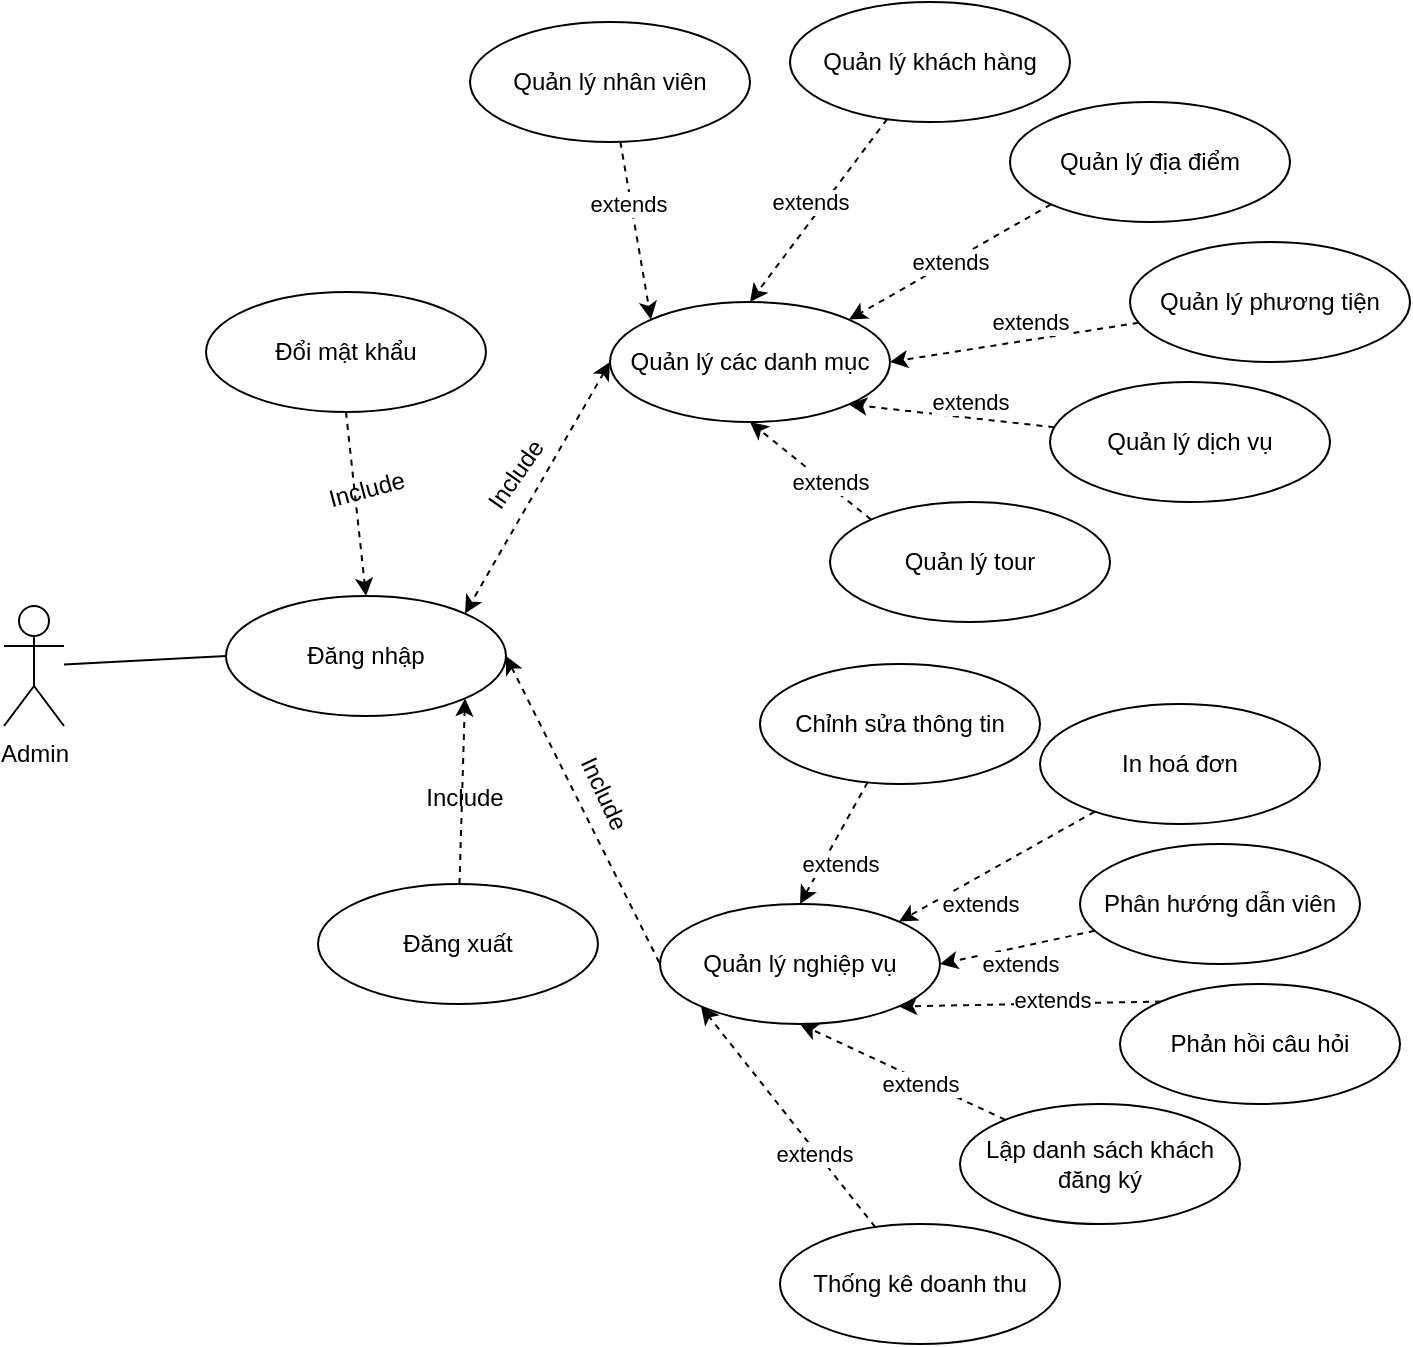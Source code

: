 <mxfile version="20.2.4" type="device"><diagram id="VIHOCJbtQw85GDntAU6G" name="Trang-1"><mxGraphModel dx="1448" dy="963" grid="0" gridSize="10" guides="1" tooltips="1" connect="1" arrows="1" fold="1" page="0" pageScale="1" pageWidth="827" pageHeight="1169" math="0" shadow="0"><root><mxCell id="0"/><mxCell id="1" parent="0"/><mxCell id="QB4yn-b6iSIOvacy57Sv-8" style="edgeStyle=none;rounded=0;orthogonalLoop=1;jettySize=auto;html=1;entryX=0;entryY=0.5;entryDx=0;entryDy=0;endArrow=none;endFill=0;exitX=1;exitY=0.5;exitDx=0;exitDy=0;startArrow=classic;startFill=1;dashed=1;" parent="1" source="QB4yn-b6iSIOvacy57Sv-22" target="QB4yn-b6iSIOvacy57Sv-5" edge="1"><mxGeometry relative="1" as="geometry"><mxPoint x="123" y="47" as="sourcePoint"/></mxGeometry></mxCell><mxCell id="QB4yn-b6iSIOvacy57Sv-9" style="edgeStyle=none;rounded=0;orthogonalLoop=1;jettySize=auto;html=1;entryX=0;entryY=0.5;entryDx=0;entryDy=0;endArrow=none;endFill=0;" parent="1" source="QB4yn-b6iSIOvacy57Sv-1" target="QB4yn-b6iSIOvacy57Sv-22" edge="1"><mxGeometry relative="1" as="geometry"><mxPoint x="-221" y="137" as="targetPoint"/></mxGeometry></mxCell><mxCell id="QB4yn-b6iSIOvacy57Sv-1" value="Admin" style="shape=umlActor;verticalLabelPosition=bottom;verticalAlign=top;html=1;outlineConnect=0;" parent="1" vertex="1"><mxGeometry x="-133" y="52" width="30" height="60" as="geometry"/></mxCell><mxCell id="YxUUqEc-IDgBjXUJYF17-4" style="edgeStyle=none;rounded=0;orthogonalLoop=1;jettySize=auto;html=1;exitX=0;exitY=0.5;exitDx=0;exitDy=0;entryX=1;entryY=0;entryDx=0;entryDy=0;dashed=1;startArrow=classic;startFill=1;" parent="1" source="QB4yn-b6iSIOvacy57Sv-4" target="QB4yn-b6iSIOvacy57Sv-22" edge="1"><mxGeometry relative="1" as="geometry"/></mxCell><mxCell id="QB4yn-b6iSIOvacy57Sv-4" value="Quản lý các danh mục" style="ellipse;whiteSpace=wrap;html=1;" parent="1" vertex="1"><mxGeometry x="170" y="-100" width="140" height="60" as="geometry"/></mxCell><mxCell id="QB4yn-b6iSIOvacy57Sv-5" value="Quản lý nghiệp vụ" style="ellipse;whiteSpace=wrap;html=1;" parent="1" vertex="1"><mxGeometry x="195" y="201" width="140" height="60" as="geometry"/></mxCell><mxCell id="QB4yn-b6iSIOvacy57Sv-38" style="edgeStyle=none;rounded=0;orthogonalLoop=1;jettySize=auto;html=1;entryX=0;entryY=0;entryDx=0;entryDy=0;dashed=1;" parent="1" source="QB4yn-b6iSIOvacy57Sv-10" target="QB4yn-b6iSIOvacy57Sv-4" edge="1"><mxGeometry relative="1" as="geometry"/></mxCell><mxCell id="_9f8I2V2ujwHueuzJgU8-1" value="extends" style="edgeLabel;html=1;align=center;verticalAlign=middle;resizable=0;points=[];" parent="QB4yn-b6iSIOvacy57Sv-38" vertex="1" connectable="0"><mxGeometry x="-0.31" y="-2" relative="1" as="geometry"><mxPoint as="offset"/></mxGeometry></mxCell><mxCell id="QB4yn-b6iSIOvacy57Sv-10" value="Quản lý nhân viên" style="ellipse;whiteSpace=wrap;html=1;" parent="1" vertex="1"><mxGeometry x="100" y="-240" width="140" height="60" as="geometry"/></mxCell><mxCell id="QB4yn-b6iSIOvacy57Sv-39" style="edgeStyle=none;rounded=0;orthogonalLoop=1;jettySize=auto;html=1;entryX=0.5;entryY=0;entryDx=0;entryDy=0;dashed=1;" parent="1" source="QB4yn-b6iSIOvacy57Sv-11" target="QB4yn-b6iSIOvacy57Sv-4" edge="1"><mxGeometry relative="1" as="geometry"/></mxCell><mxCell id="QB4yn-b6iSIOvacy57Sv-11" value="Quản lý khách hàng" style="ellipse;whiteSpace=wrap;html=1;" parent="1" vertex="1"><mxGeometry x="260" y="-250" width="140" height="60" as="geometry"/></mxCell><mxCell id="QB4yn-b6iSIOvacy57Sv-40" style="edgeStyle=none;rounded=0;orthogonalLoop=1;jettySize=auto;html=1;exitX=0;exitY=1;exitDx=0;exitDy=0;entryX=1;entryY=0;entryDx=0;entryDy=0;dashed=1;" parent="1" source="QB4yn-b6iSIOvacy57Sv-12" target="QB4yn-b6iSIOvacy57Sv-4" edge="1"><mxGeometry relative="1" as="geometry"/></mxCell><mxCell id="QB4yn-b6iSIOvacy57Sv-12" value="Quản lý địa điểm" style="ellipse;whiteSpace=wrap;html=1;" parent="1" vertex="1"><mxGeometry x="370" y="-200" width="140" height="60" as="geometry"/></mxCell><mxCell id="QB4yn-b6iSIOvacy57Sv-41" style="edgeStyle=none;rounded=0;orthogonalLoop=1;jettySize=auto;html=1;entryX=1;entryY=0.5;entryDx=0;entryDy=0;dashed=1;" parent="1" source="QB4yn-b6iSIOvacy57Sv-13" target="QB4yn-b6iSIOvacy57Sv-4" edge="1"><mxGeometry relative="1" as="geometry"/></mxCell><mxCell id="QB4yn-b6iSIOvacy57Sv-13" value="Quản lý phương tiện" style="ellipse;whiteSpace=wrap;html=1;" parent="1" vertex="1"><mxGeometry x="430" y="-130" width="140" height="60" as="geometry"/></mxCell><mxCell id="QB4yn-b6iSIOvacy57Sv-42" style="edgeStyle=none;rounded=0;orthogonalLoop=1;jettySize=auto;html=1;entryX=1;entryY=1;entryDx=0;entryDy=0;dashed=1;" parent="1" source="QB4yn-b6iSIOvacy57Sv-14" target="QB4yn-b6iSIOvacy57Sv-4" edge="1"><mxGeometry relative="1" as="geometry"/></mxCell><mxCell id="QB4yn-b6iSIOvacy57Sv-14" value="Quản lý dịch vụ" style="ellipse;whiteSpace=wrap;html=1;" parent="1" vertex="1"><mxGeometry x="390" y="-60" width="140" height="60" as="geometry"/></mxCell><mxCell id="QB4yn-b6iSIOvacy57Sv-43" style="edgeStyle=none;rounded=0;orthogonalLoop=1;jettySize=auto;html=1;exitX=0;exitY=0;exitDx=0;exitDy=0;entryX=0.5;entryY=1;entryDx=0;entryDy=0;dashed=1;" parent="1" source="QB4yn-b6iSIOvacy57Sv-15" target="QB4yn-b6iSIOvacy57Sv-4" edge="1"><mxGeometry relative="1" as="geometry"/></mxCell><mxCell id="QB4yn-b6iSIOvacy57Sv-15" value="Quản lý tour" style="ellipse;whiteSpace=wrap;html=1;" parent="1" vertex="1"><mxGeometry x="280" width="140" height="60" as="geometry"/></mxCell><mxCell id="QB4yn-b6iSIOvacy57Sv-30" style="edgeStyle=none;rounded=0;orthogonalLoop=1;jettySize=auto;html=1;entryX=0.5;entryY=0;entryDx=0;entryDy=0;dashed=1;" parent="1" source="QB4yn-b6iSIOvacy57Sv-17" target="QB4yn-b6iSIOvacy57Sv-5" edge="1"><mxGeometry relative="1" as="geometry"/></mxCell><mxCell id="QB4yn-b6iSIOvacy57Sv-17" value="Chỉnh sửa thông tin" style="ellipse;whiteSpace=wrap;html=1;" parent="1" vertex="1"><mxGeometry x="245" y="81" width="140" height="60" as="geometry"/></mxCell><mxCell id="QB4yn-b6iSIOvacy57Sv-31" style="edgeStyle=none;rounded=0;orthogonalLoop=1;jettySize=auto;html=1;entryX=1;entryY=0;entryDx=0;entryDy=0;dashed=1;" parent="1" source="QB4yn-b6iSIOvacy57Sv-18" target="QB4yn-b6iSIOvacy57Sv-5" edge="1"><mxGeometry relative="1" as="geometry"/></mxCell><mxCell id="QB4yn-b6iSIOvacy57Sv-18" value="In hoá đơn" style="ellipse;whiteSpace=wrap;html=1;" parent="1" vertex="1"><mxGeometry x="385" y="101" width="140" height="60" as="geometry"/></mxCell><mxCell id="QB4yn-b6iSIOvacy57Sv-32" style="edgeStyle=none;rounded=0;orthogonalLoop=1;jettySize=auto;html=1;entryX=1;entryY=0.5;entryDx=0;entryDy=0;dashed=1;" parent="1" source="QB4yn-b6iSIOvacy57Sv-19" target="QB4yn-b6iSIOvacy57Sv-5" edge="1"><mxGeometry relative="1" as="geometry"/></mxCell><mxCell id="QB4yn-b6iSIOvacy57Sv-19" value="Phân hướng dẫn viên" style="ellipse;whiteSpace=wrap;html=1;" parent="1" vertex="1"><mxGeometry x="405" y="171" width="140" height="60" as="geometry"/></mxCell><mxCell id="QB4yn-b6iSIOvacy57Sv-33" style="edgeStyle=none;rounded=0;orthogonalLoop=1;jettySize=auto;html=1;exitX=0;exitY=0;exitDx=0;exitDy=0;entryX=1;entryY=1;entryDx=0;entryDy=0;dashed=1;" parent="1" source="QB4yn-b6iSIOvacy57Sv-20" target="QB4yn-b6iSIOvacy57Sv-5" edge="1"><mxGeometry relative="1" as="geometry"/></mxCell><mxCell id="QB4yn-b6iSIOvacy57Sv-20" value="Phản hồi câu hỏi" style="ellipse;whiteSpace=wrap;html=1;" parent="1" vertex="1"><mxGeometry x="425" y="241" width="140" height="60" as="geometry"/></mxCell><mxCell id="QB4yn-b6iSIOvacy57Sv-34" style="edgeStyle=none;rounded=0;orthogonalLoop=1;jettySize=auto;html=1;entryX=0.5;entryY=1;entryDx=0;entryDy=0;dashed=1;" parent="1" source="QB4yn-b6iSIOvacy57Sv-21" target="QB4yn-b6iSIOvacy57Sv-5" edge="1"><mxGeometry relative="1" as="geometry"/></mxCell><mxCell id="QB4yn-b6iSIOvacy57Sv-21" value="Lập danh sách khách đăng ký" style="ellipse;whiteSpace=wrap;html=1;" parent="1" vertex="1"><mxGeometry x="345" y="301" width="140" height="60" as="geometry"/></mxCell><mxCell id="QB4yn-b6iSIOvacy57Sv-22" value="Đăng nhập" style="ellipse;whiteSpace=wrap;html=1;" parent="1" vertex="1"><mxGeometry x="-22" y="47" width="140" height="60" as="geometry"/></mxCell><mxCell id="QB4yn-b6iSIOvacy57Sv-36" style="edgeStyle=none;rounded=0;orthogonalLoop=1;jettySize=auto;html=1;dashed=1;entryX=1;entryY=1;entryDx=0;entryDy=0;" parent="1" source="QB4yn-b6iSIOvacy57Sv-23" target="QB4yn-b6iSIOvacy57Sv-22" edge="1"><mxGeometry relative="1" as="geometry"><mxPoint x="-41" y="164" as="targetPoint"/></mxGeometry></mxCell><mxCell id="QB4yn-b6iSIOvacy57Sv-23" value="Đăng xuất" style="ellipse;whiteSpace=wrap;html=1;" parent="1" vertex="1"><mxGeometry x="24" y="191" width="140" height="60" as="geometry"/></mxCell><mxCell id="QB4yn-b6iSIOvacy57Sv-37" style="edgeStyle=none;rounded=0;orthogonalLoop=1;jettySize=auto;html=1;exitX=0.5;exitY=1;exitDx=0;exitDy=0;dashed=1;entryX=0.5;entryY=0;entryDx=0;entryDy=0;" parent="1" source="QB4yn-b6iSIOvacy57Sv-24" target="QB4yn-b6iSIOvacy57Sv-22" edge="1"><mxGeometry relative="1" as="geometry"><mxPoint x="-78" y="189" as="targetPoint"/></mxGeometry></mxCell><mxCell id="QB4yn-b6iSIOvacy57Sv-24" value="Đổi mật khẩu" style="ellipse;whiteSpace=wrap;html=1;" parent="1" vertex="1"><mxGeometry x="-32" y="-105" width="140" height="60" as="geometry"/></mxCell><mxCell id="_9f8I2V2ujwHueuzJgU8-2" value="extends" style="edgeLabel;html=1;align=center;verticalAlign=middle;resizable=0;points=[];" parent="1" vertex="1" connectable="0"><mxGeometry x="270.005" y="-150.004" as="geometry"/></mxCell><mxCell id="_9f8I2V2ujwHueuzJgU8-3" value="extends" style="edgeLabel;html=1;align=center;verticalAlign=middle;resizable=0;points=[];" parent="1" vertex="1" connectable="0"><mxGeometry x="340.005" y="-120.004" as="geometry"/></mxCell><mxCell id="_9f8I2V2ujwHueuzJgU8-4" value="extends" style="edgeLabel;html=1;align=center;verticalAlign=middle;resizable=0;points=[];" parent="1" vertex="1" connectable="0"><mxGeometry x="380.005" y="-90.004" as="geometry"/></mxCell><mxCell id="_9f8I2V2ujwHueuzJgU8-5" value="extends" style="edgeLabel;html=1;align=center;verticalAlign=middle;resizable=0;points=[];" parent="1" vertex="1" connectable="0"><mxGeometry x="350.005" y="-50.004" as="geometry"/></mxCell><mxCell id="_9f8I2V2ujwHueuzJgU8-6" value="extends" style="edgeLabel;html=1;align=center;verticalAlign=middle;resizable=0;points=[];" parent="1" vertex="1" connectable="0"><mxGeometry x="280.005" y="-10.004" as="geometry"/></mxCell><mxCell id="_9f8I2V2ujwHueuzJgU8-7" value="extends" style="edgeLabel;html=1;align=center;verticalAlign=middle;resizable=0;points=[];" parent="1" vertex="1" connectable="0"><mxGeometry x="285.005" y="180.996" as="geometry"/></mxCell><mxCell id="_9f8I2V2ujwHueuzJgU8-8" value="extends" style="edgeLabel;html=1;align=center;verticalAlign=middle;resizable=0;points=[];" parent="1" vertex="1" connectable="0"><mxGeometry x="355.005" y="200.996" as="geometry"/></mxCell><mxCell id="_9f8I2V2ujwHueuzJgU8-9" value="extends" style="edgeLabel;html=1;align=center;verticalAlign=middle;resizable=0;points=[];" parent="1" vertex="1" connectable="0"><mxGeometry x="375.005" y="230.996" as="geometry"/></mxCell><mxCell id="_9f8I2V2ujwHueuzJgU8-10" value="extends" style="edgeLabel;html=1;align=center;verticalAlign=middle;resizable=0;points=[];" parent="1" vertex="1" connectable="0"><mxGeometry x="395.005" y="250.996" as="geometry"><mxPoint x="-4" y="-2" as="offset"/></mxGeometry></mxCell><mxCell id="_9f8I2V2ujwHueuzJgU8-11" value="extends" style="edgeLabel;html=1;align=center;verticalAlign=middle;resizable=0;points=[];" parent="1" vertex="1" connectable="0"><mxGeometry x="325.005" y="290.996" as="geometry"/></mxCell><mxCell id="POJt0g0OmVwMWYYXkk8V-2" style="rounded=0;orthogonalLoop=1;jettySize=auto;html=1;entryX=0;entryY=1;entryDx=0;entryDy=0;dashed=1;" parent="1" source="POJt0g0OmVwMWYYXkk8V-1" target="QB4yn-b6iSIOvacy57Sv-5" edge="1"><mxGeometry relative="1" as="geometry"/></mxCell><mxCell id="POJt0g0OmVwMWYYXkk8V-3" value="extends" style="edgeLabel;html=1;align=center;verticalAlign=middle;resizable=0;points=[];" parent="POJt0g0OmVwMWYYXkk8V-2" vertex="1" connectable="0"><mxGeometry x="-0.314" y="1" relative="1" as="geometry"><mxPoint as="offset"/></mxGeometry></mxCell><mxCell id="POJt0g0OmVwMWYYXkk8V-1" value="Thống kê doanh thu" style="ellipse;whiteSpace=wrap;html=1;" parent="1" vertex="1"><mxGeometry x="255" y="361" width="140" height="60" as="geometry"/></mxCell><mxCell id="YxUUqEc-IDgBjXUJYF17-5" value="Include" style="text;html=1;align=center;verticalAlign=middle;resizable=0;points=[];autosize=1;strokeColor=none;fillColor=none;rotation=-55;" parent="1" vertex="1"><mxGeometry x="94" y="-26" width="57" height="26" as="geometry"/></mxCell><mxCell id="YxUUqEc-IDgBjXUJYF17-6" value="Include" style="text;html=1;align=center;verticalAlign=middle;resizable=0;points=[];autosize=1;strokeColor=none;fillColor=none;rotation=65;" parent="1" vertex="1"><mxGeometry x="138" y="132" width="57" height="26" as="geometry"/></mxCell><mxCell id="5ylLa1_jygQy5Nhoxk1L-2" value="Include" style="text;html=1;align=center;verticalAlign=middle;resizable=0;points=[];autosize=1;strokeColor=none;fillColor=none;rotation=-15;" vertex="1" parent="1"><mxGeometry x="19.5" y="-19" width="57" height="26" as="geometry"/></mxCell><mxCell id="5ylLa1_jygQy5Nhoxk1L-3" value="Include" style="text;html=1;align=center;verticalAlign=middle;resizable=0;points=[];autosize=1;strokeColor=none;fillColor=none;rotation=0;" vertex="1" parent="1"><mxGeometry x="68" y="135" width="57" height="26" as="geometry"/></mxCell></root></mxGraphModel></diagram></mxfile>